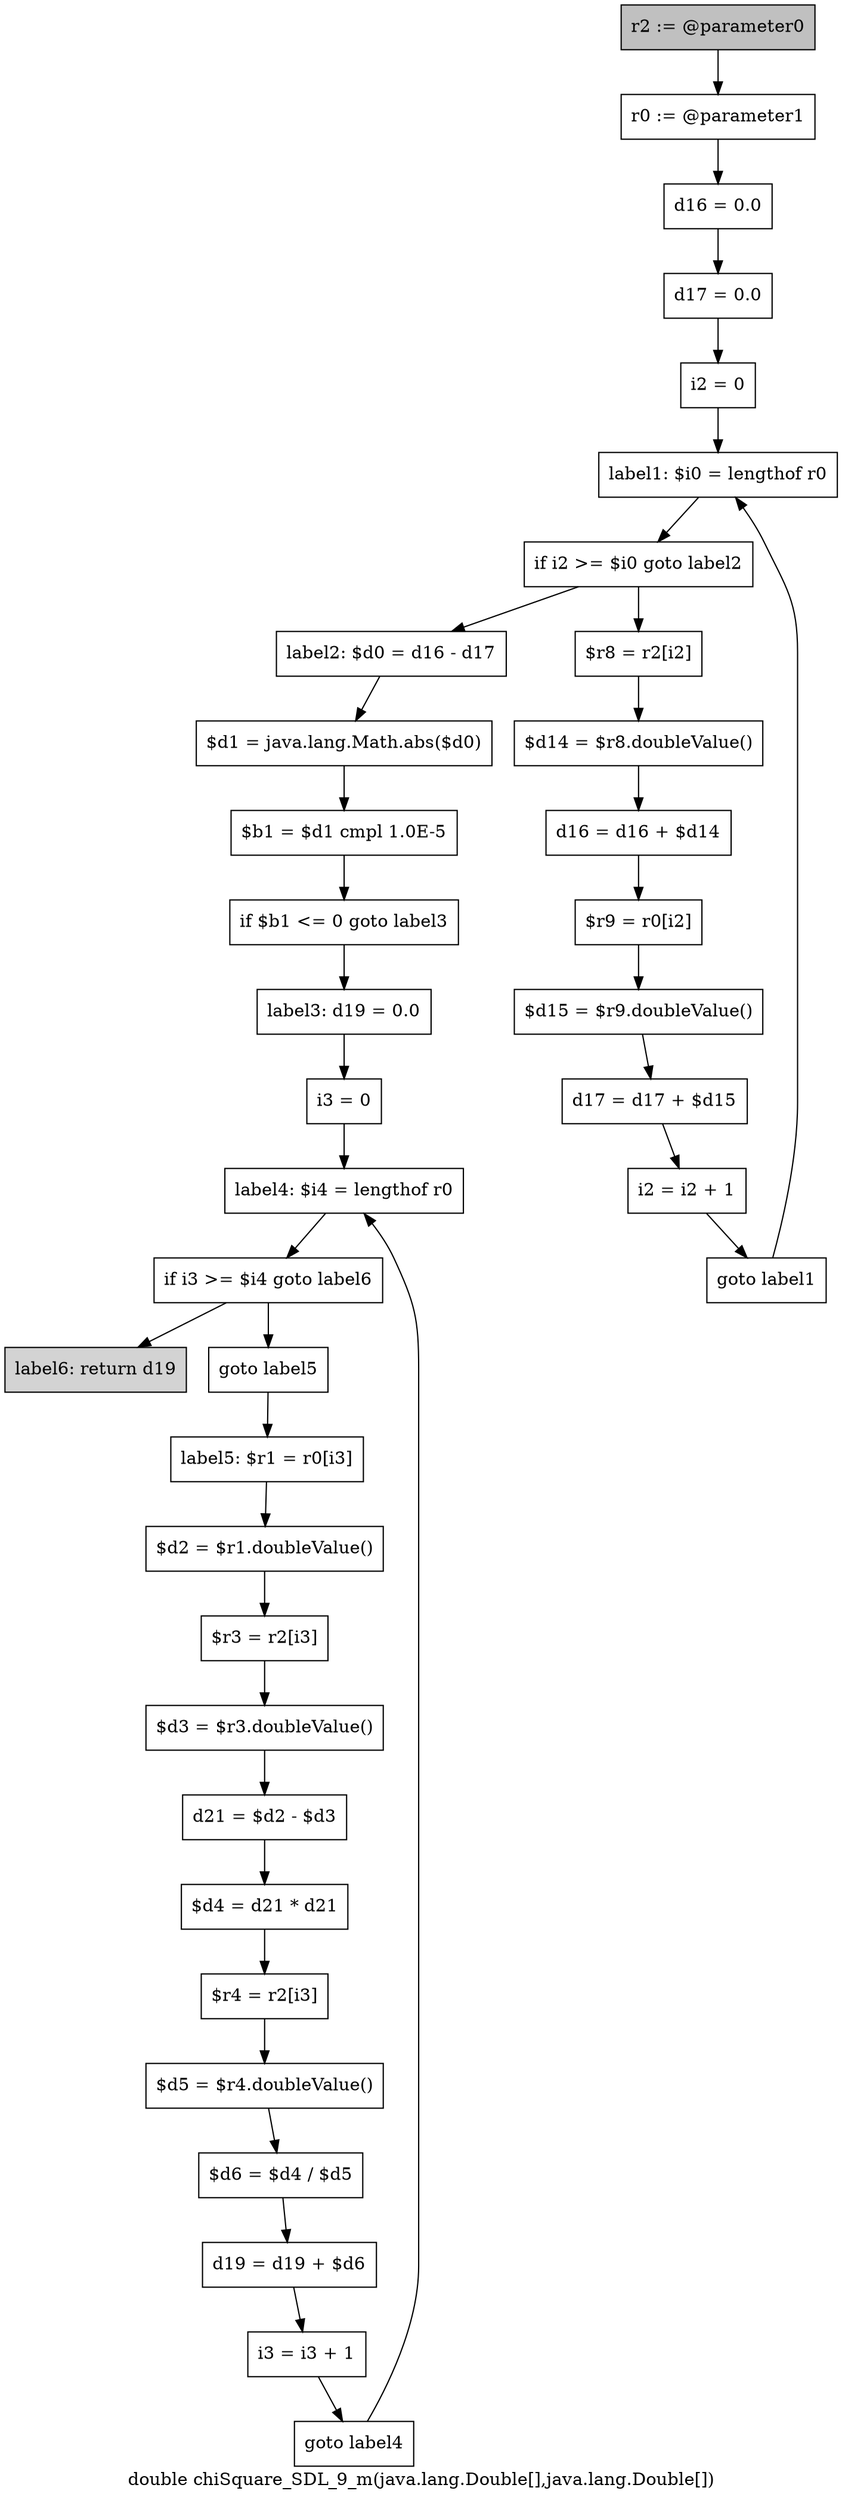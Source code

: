 digraph "double chiSquare_SDL_9_m(java.lang.Double[],java.lang.Double[])" {
    label="double chiSquare_SDL_9_m(java.lang.Double[],java.lang.Double[])";
    node [shape=box];
    "0" [style=filled,fillcolor=gray,label="r2 := @parameter0",];
    "1" [label="r0 := @parameter1",];
    "0"->"1";
    "2" [label="d16 = 0.0",];
    "1"->"2";
    "3" [label="d17 = 0.0",];
    "2"->"3";
    "4" [label="i2 = 0",];
    "3"->"4";
    "5" [label="label1: $i0 = lengthof r0",];
    "4"->"5";
    "6" [label="if i2 >= $i0 goto label2",];
    "5"->"6";
    "7" [label="$r8 = r2[i2]",];
    "6"->"7";
    "15" [label="label2: $d0 = d16 - d17",];
    "6"->"15";
    "8" [label="$d14 = $r8.doubleValue()",];
    "7"->"8";
    "9" [label="d16 = d16 + $d14",];
    "8"->"9";
    "10" [label="$r9 = r0[i2]",];
    "9"->"10";
    "11" [label="$d15 = $r9.doubleValue()",];
    "10"->"11";
    "12" [label="d17 = d17 + $d15",];
    "11"->"12";
    "13" [label="i2 = i2 + 1",];
    "12"->"13";
    "14" [label="goto label1",];
    "13"->"14";
    "14"->"5";
    "16" [label="$d1 = java.lang.Math.abs($d0)",];
    "15"->"16";
    "17" [label="$b1 = $d1 cmpl 1.0E-5",];
    "16"->"17";
    "18" [label="if $b1 <= 0 goto label3",];
    "17"->"18";
    "19" [label="label3: d19 = 0.0",];
    "18"->"19";
    "20" [label="i3 = 0",];
    "19"->"20";
    "21" [label="label4: $i4 = lengthof r0",];
    "20"->"21";
    "22" [label="if i3 >= $i4 goto label6",];
    "21"->"22";
    "23" [label="goto label5",];
    "22"->"23";
    "36" [style=filled,fillcolor=lightgray,label="label6: return d19",];
    "22"->"36";
    "24" [label="label5: $r1 = r0[i3]",];
    "23"->"24";
    "25" [label="$d2 = $r1.doubleValue()",];
    "24"->"25";
    "26" [label="$r3 = r2[i3]",];
    "25"->"26";
    "27" [label="$d3 = $r3.doubleValue()",];
    "26"->"27";
    "28" [label="d21 = $d2 - $d3",];
    "27"->"28";
    "29" [label="$d4 = d21 * d21",];
    "28"->"29";
    "30" [label="$r4 = r2[i3]",];
    "29"->"30";
    "31" [label="$d5 = $r4.doubleValue()",];
    "30"->"31";
    "32" [label="$d6 = $d4 / $d5",];
    "31"->"32";
    "33" [label="d19 = d19 + $d6",];
    "32"->"33";
    "34" [label="i3 = i3 + 1",];
    "33"->"34";
    "35" [label="goto label4",];
    "34"->"35";
    "35"->"21";
}
